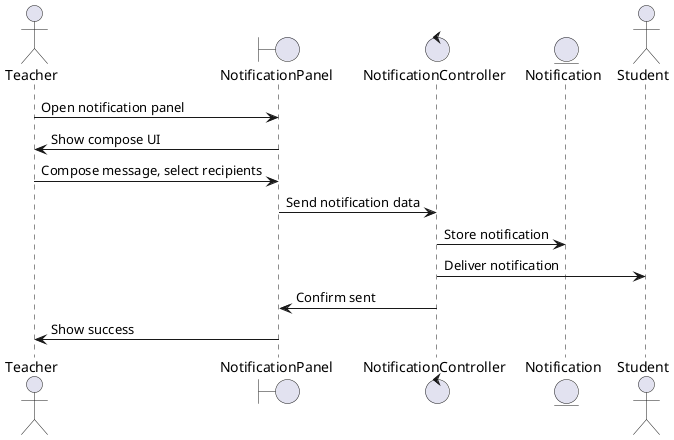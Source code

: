@startuml SendNotifications
actor Teacher
boundary NotificationPanel
control NotificationController
entity Notification
actor Student

Teacher -> NotificationPanel: Open notification panel
NotificationPanel -> Teacher: Show compose UI
Teacher -> NotificationPanel: Compose message, select recipients
NotificationPanel -> NotificationController: Send notification data
NotificationController -> Notification: Store notification
NotificationController -> Student: Deliver notification
NotificationController -> NotificationPanel: Confirm sent
NotificationPanel -> Teacher: Show success
@enduml
